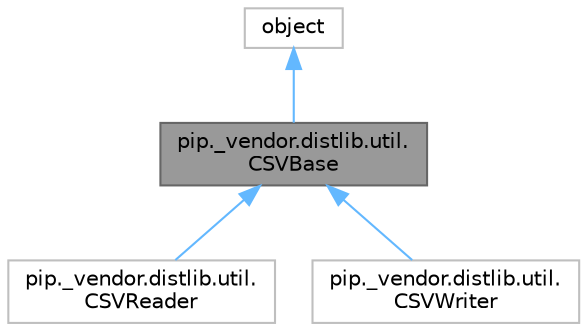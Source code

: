 digraph "pip._vendor.distlib.util.CSVBase"
{
 // LATEX_PDF_SIZE
  bgcolor="transparent";
  edge [fontname=Helvetica,fontsize=10,labelfontname=Helvetica,labelfontsize=10];
  node [fontname=Helvetica,fontsize=10,shape=box,height=0.2,width=0.4];
  Node1 [id="Node000001",label="pip._vendor.distlib.util.\lCSVBase",height=0.2,width=0.4,color="gray40", fillcolor="grey60", style="filled", fontcolor="black",tooltip=" "];
  Node2 -> Node1 [id="edge1_Node000001_Node000002",dir="back",color="steelblue1",style="solid",tooltip=" "];
  Node2 [id="Node000002",label="object",height=0.2,width=0.4,color="grey75", fillcolor="white", style="filled",tooltip=" "];
  Node1 -> Node3 [id="edge2_Node000001_Node000003",dir="back",color="steelblue1",style="solid",tooltip=" "];
  Node3 [id="Node000003",label="pip._vendor.distlib.util.\lCSVReader",height=0.2,width=0.4,color="grey75", fillcolor="white", style="filled",URL="$de/df0/classpip_1_1__vendor_1_1distlib_1_1util_1_1CSVReader.html",tooltip=" "];
  Node1 -> Node4 [id="edge3_Node000001_Node000004",dir="back",color="steelblue1",style="solid",tooltip=" "];
  Node4 [id="Node000004",label="pip._vendor.distlib.util.\lCSVWriter",height=0.2,width=0.4,color="grey75", fillcolor="white", style="filled",URL="$de/d33/classpip_1_1__vendor_1_1distlib_1_1util_1_1CSVWriter.html",tooltip=" "];
}
